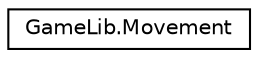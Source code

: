 digraph "Graphical Class Hierarchy"
{
 // LATEX_PDF_SIZE
  edge [fontname="Helvetica",fontsize="10",labelfontname="Helvetica",labelfontsize="10"];
  node [fontname="Helvetica",fontsize="10",shape=record];
  rankdir="LR";
  Node0 [label="GameLib.Movement",height=0.2,width=0.4,color="black", fillcolor="white", style="filled",URL="$class_game_lib_1_1_movement.html",tooltip="This class contain all method for moving, turning or teleporting the player"];
}
